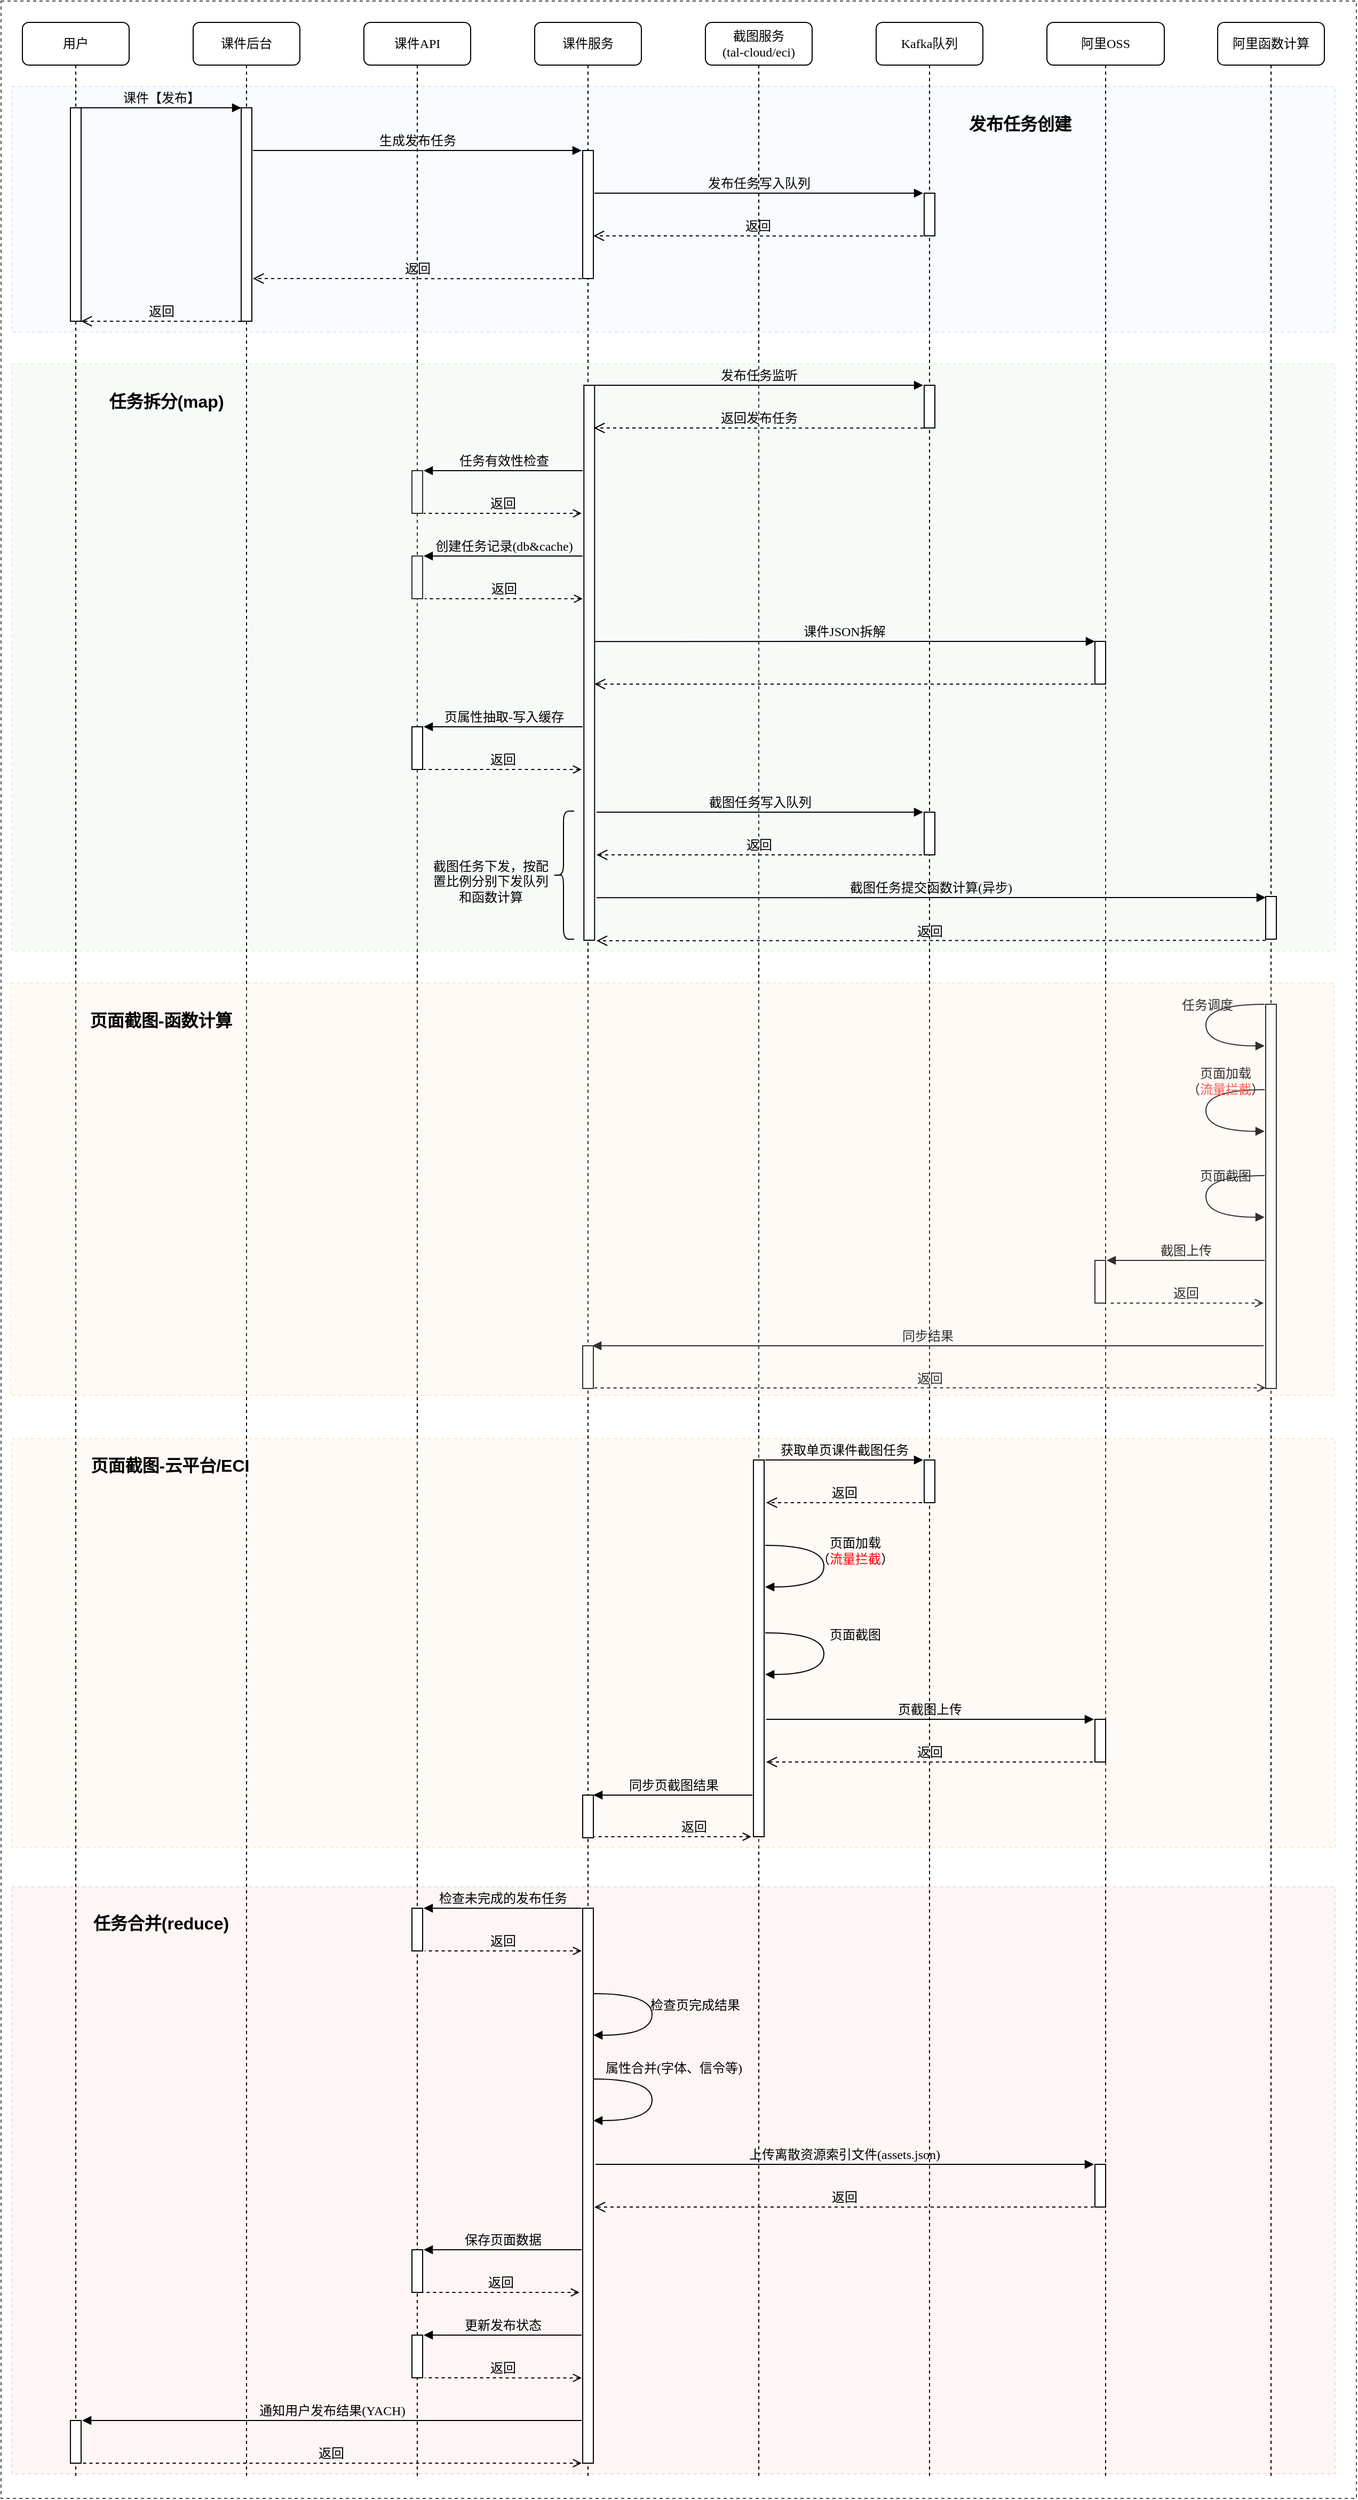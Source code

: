 <mxfile version="24.7.8">
  <diagram name="第 1 页" id="f09VkuWmtvok5BpJ4h2X">
    <mxGraphModel dx="2333" dy="1378" grid="1" gridSize="10" guides="1" tooltips="1" connect="1" arrows="1" fold="1" page="1" pageScale="1" pageWidth="827" pageHeight="1169" math="0" shadow="0">
      <root>
        <mxCell id="0" />
        <mxCell id="1" parent="0" />
        <mxCell id="bO9yQUU3Ifno4GD42RCJ-1" value="" style="rounded=0;whiteSpace=wrap;html=1;fillColor=none;strokeColor=#000000;dashed=1;opacity=70;" vertex="1" parent="1">
          <mxGeometry x="60" y="60" width="1270" height="2340" as="geometry" />
        </mxCell>
        <mxCell id="bO9yQUU3Ifno4GD42RCJ-2" value="" style="rounded=0;whiteSpace=wrap;html=1;fillColor=#f8cecc;strokeColor=#b85450;opacity=20;dashed=1;" vertex="1" parent="1">
          <mxGeometry x="70" y="1827" width="1240" height="550" as="geometry" />
        </mxCell>
        <mxCell id="bO9yQUU3Ifno4GD42RCJ-4" value="" style="rounded=0;whiteSpace=wrap;html=1;fillColor=#dae8fc;strokeColor=#6c8ebf;opacity=20;dashed=1;" vertex="1" parent="1">
          <mxGeometry x="70" y="140" width="1240" height="230" as="geometry" />
        </mxCell>
        <mxCell id="bO9yQUU3Ifno4GD42RCJ-5" value="截图服务&lt;div&gt;(tal-cloud/eci)&lt;/div&gt;" style="shape=umlLifeline;perimeter=lifelinePerimeter;whiteSpace=wrap;html=1;container=1;collapsible=0;recursiveResize=0;outlineConnect=0;rounded=1;shadow=0;comic=0;labelBackgroundColor=none;strokeWidth=1;fontFamily=Verdana;fontSize=12;align=center;" vertex="1" parent="1">
          <mxGeometry x="720" y="80" width="100" height="2300" as="geometry" />
        </mxCell>
        <mxCell id="bO9yQUU3Ifno4GD42RCJ-6" value="课件API" style="shape=umlLifeline;perimeter=lifelinePerimeter;whiteSpace=wrap;html=1;container=1;collapsible=0;recursiveResize=0;outlineConnect=0;rounded=1;shadow=0;comic=0;labelBackgroundColor=none;strokeWidth=1;fontFamily=Verdana;fontSize=12;align=center;" vertex="1" parent="1">
          <mxGeometry x="400" y="80" width="100" height="2300" as="geometry" />
        </mxCell>
        <mxCell id="bO9yQUU3Ifno4GD42RCJ-7" value="" style="html=1;points=[];perimeter=orthogonalPerimeter;rounded=0;shadow=0;comic=0;labelBackgroundColor=none;strokeWidth=1;fontFamily=Verdana;fontSize=12;align=center;" vertex="1" parent="bO9yQUU3Ifno4GD42RCJ-6">
          <mxGeometry x="45" y="420" width="10" height="40" as="geometry" />
        </mxCell>
        <mxCell id="bO9yQUU3Ifno4GD42RCJ-8" value="生成发布任务" style="html=1;verticalAlign=bottom;endArrow=block;labelBackgroundColor=none;fontFamily=Verdana;fontSize=12;edgeStyle=elbowEdgeStyle;elbow=vertical;" edge="1" parent="bO9yQUU3Ifno4GD42RCJ-6">
          <mxGeometry relative="1" as="geometry">
            <mxPoint x="-104" y="120" as="sourcePoint" />
            <mxPoint x="204" y="120" as="targetPoint" />
          </mxGeometry>
        </mxCell>
        <mxCell id="bO9yQUU3Ifno4GD42RCJ-9" value="" style="html=1;points=[];perimeter=orthogonalPerimeter;rounded=0;shadow=0;comic=0;labelBackgroundColor=none;strokeWidth=1;fontFamily=Verdana;fontSize=12;align=center;" vertex="1" parent="bO9yQUU3Ifno4GD42RCJ-6">
          <mxGeometry x="45" y="500" width="10" height="40" as="geometry" />
        </mxCell>
        <mxCell id="bO9yQUU3Ifno4GD42RCJ-10" value="" style="html=1;points=[];perimeter=orthogonalPerimeter;rounded=0;shadow=0;comic=0;labelBackgroundColor=none;strokeWidth=1;fontFamily=Verdana;fontSize=12;align=center;" vertex="1" parent="bO9yQUU3Ifno4GD42RCJ-6">
          <mxGeometry x="45" y="1767" width="10" height="40" as="geometry" />
        </mxCell>
        <mxCell id="bO9yQUU3Ifno4GD42RCJ-11" value="" style="html=1;points=[];perimeter=orthogonalPerimeter;rounded=0;shadow=0;comic=0;labelBackgroundColor=none;strokeWidth=1;fontFamily=Verdana;fontSize=12;align=center;" vertex="1" parent="bO9yQUU3Ifno4GD42RCJ-6">
          <mxGeometry x="45" y="2087" width="10" height="40" as="geometry" />
        </mxCell>
        <mxCell id="bO9yQUU3Ifno4GD42RCJ-12" value="" style="html=1;points=[];perimeter=orthogonalPerimeter;rounded=0;shadow=0;comic=0;labelBackgroundColor=none;strokeWidth=1;fontFamily=Verdana;fontSize=12;align=center;" vertex="1" parent="bO9yQUU3Ifno4GD42RCJ-6">
          <mxGeometry x="45" y="2167" width="10" height="40" as="geometry" />
        </mxCell>
        <mxCell id="bO9yQUU3Ifno4GD42RCJ-13" value="阿里OSS" style="shape=umlLifeline;perimeter=lifelinePerimeter;whiteSpace=wrap;html=1;container=1;collapsible=0;recursiveResize=0;outlineConnect=0;rounded=1;shadow=0;comic=0;labelBackgroundColor=none;strokeWidth=1;fontFamily=Verdana;fontSize=12;align=center;" vertex="1" parent="1">
          <mxGeometry x="1040" y="80" width="110" height="2300" as="geometry" />
        </mxCell>
        <mxCell id="bO9yQUU3Ifno4GD42RCJ-14" value="" style="rounded=0;whiteSpace=wrap;html=1;fillColor=#ffe6cc;strokeColor=#d79b00;opacity=20;dashed=1;" vertex="1" parent="bO9yQUU3Ifno4GD42RCJ-13">
          <mxGeometry x="-970" y="1327" width="1240" height="383" as="geometry" />
        </mxCell>
        <mxCell id="bO9yQUU3Ifno4GD42RCJ-15" value="" style="rounded=0;whiteSpace=wrap;html=1;fillColor=#d5e8d4;strokeColor=#82b366;opacity=20;dashed=1;" vertex="1" parent="bO9yQUU3Ifno4GD42RCJ-13">
          <mxGeometry x="-970" y="320" width="1240" height="550" as="geometry" />
        </mxCell>
        <mxCell id="bO9yQUU3Ifno4GD42RCJ-16" value="" style="html=1;points=[];perimeter=orthogonalPerimeter;rounded=0;shadow=0;comic=0;labelBackgroundColor=none;strokeWidth=1;fontFamily=Verdana;fontSize=12;align=center;" vertex="1" parent="bO9yQUU3Ifno4GD42RCJ-13">
          <mxGeometry x="45" y="2007" width="10" height="40" as="geometry" />
        </mxCell>
        <mxCell id="bO9yQUU3Ifno4GD42RCJ-107" value="页面截图" style="html=1;verticalAlign=bottom;endArrow=block;labelBackgroundColor=none;fontFamily=Verdana;fontSize=12;elbow=vertical;edgeStyle=orthogonalEdgeStyle;curved=1;exitX=1.038;exitY=0.345;exitPerimeter=0;entryX=1.027;entryY=0.831;entryDx=0;entryDy=0;entryPerimeter=0;" edge="1" parent="bO9yQUU3Ifno4GD42RCJ-13">
          <mxGeometry x="-0.115" y="29" relative="1" as="geometry">
            <mxPoint x="-264" y="1509" as="sourcePoint" />
            <mxPoint x="-264" y="1548" as="targetPoint" />
            <Array as="points">
              <mxPoint x="-209" y="1509" />
              <mxPoint x="-209" y="1548" />
            </Array>
            <mxPoint as="offset" />
          </mxGeometry>
        </mxCell>
        <mxCell id="bO9yQUU3Ifno4GD42RCJ-42" value="同步页截图结果" style="html=1;verticalAlign=bottom;endArrow=none;labelBackgroundColor=none;fontFamily=Verdana;fontSize=12;edgeStyle=elbowEdgeStyle;elbow=vertical;entryX=-0.209;entryY=0;entryDx=0;entryDy=0;entryPerimeter=0;startArrow=block;startFill=1;endFill=0;" edge="1" parent="bO9yQUU3Ifno4GD42RCJ-13">
          <mxGeometry x="-0.002" relative="1" as="geometry">
            <mxPoint x="-425" y="1661" as="sourcePoint" />
            <Array as="points">
              <mxPoint x="-373.5" y="1661" />
              <mxPoint x="-363.5" y="1721" />
              <mxPoint x="-323.5" y="1731" />
              <mxPoint x="-343.5" y="1691" />
              <mxPoint x="-423.5" y="1581" />
            </Array>
            <mxPoint x="-276" y="1661" as="targetPoint" />
            <mxPoint as="offset" />
          </mxGeometry>
        </mxCell>
        <mxCell id="bO9yQUU3Ifno4GD42RCJ-108" value="" style="shape=curlyBracket;whiteSpace=wrap;html=1;rounded=1;labelPosition=left;verticalLabelPosition=middle;align=right;verticalAlign=middle;" vertex="1" parent="bO9yQUU3Ifno4GD42RCJ-13">
          <mxGeometry x="-463" y="739" width="20" height="120" as="geometry" />
        </mxCell>
        <mxCell id="bO9yQUU3Ifno4GD42RCJ-109" value="截图任务下发，按配置比例分别下发队列和函数计算" style="text;html=1;align=center;verticalAlign=middle;whiteSpace=wrap;rounded=0;" vertex="1" parent="bO9yQUU3Ifno4GD42RCJ-13">
          <mxGeometry x="-576" y="750" width="110" height="110" as="geometry" />
        </mxCell>
        <mxCell id="bO9yQUU3Ifno4GD42RCJ-17" value="Kafka队列" style="shape=umlLifeline;perimeter=lifelinePerimeter;whiteSpace=wrap;html=1;container=1;collapsible=0;recursiveResize=0;outlineConnect=0;rounded=1;shadow=0;comic=0;labelBackgroundColor=none;strokeWidth=1;fontFamily=Verdana;fontSize=12;align=center;" vertex="1" parent="1">
          <mxGeometry x="880" y="80" width="100" height="2300" as="geometry" />
        </mxCell>
        <mxCell id="bO9yQUU3Ifno4GD42RCJ-18" value="" style="html=1;points=[];perimeter=orthogonalPerimeter;rounded=0;shadow=0;comic=0;labelBackgroundColor=none;strokeWidth=1;fontFamily=Verdana;fontSize=12;align=center;" vertex="1" parent="bO9yQUU3Ifno4GD42RCJ-17">
          <mxGeometry x="45" y="160" width="10" height="40" as="geometry" />
        </mxCell>
        <mxCell id="bO9yQUU3Ifno4GD42RCJ-19" value="返回" style="html=1;verticalAlign=bottom;endArrow=open;dashed=1;endSize=8;labelBackgroundColor=none;fontFamily=Verdana;fontSize=12;edgeStyle=elbowEdgeStyle;elbow=vertical;" edge="1" parent="bO9yQUU3Ifno4GD42RCJ-17">
          <mxGeometry x="0.003" relative="1" as="geometry">
            <mxPoint x="-265" y="200" as="targetPoint" />
            <Array as="points" />
            <mxPoint x="44" y="200.13" as="sourcePoint" />
            <mxPoint as="offset" />
          </mxGeometry>
        </mxCell>
        <mxCell id="bO9yQUU3Ifno4GD42RCJ-20" value="" style="html=1;points=[];perimeter=orthogonalPerimeter;rounded=0;shadow=0;comic=0;labelBackgroundColor=none;strokeWidth=1;fontFamily=Verdana;fontSize=12;align=center;" vertex="1" parent="bO9yQUU3Ifno4GD42RCJ-17">
          <mxGeometry x="45" y="340" width="10" height="40" as="geometry" />
        </mxCell>
        <mxCell id="bO9yQUU3Ifno4GD42RCJ-21" value="" style="html=1;points=[];perimeter=orthogonalPerimeter;rounded=0;shadow=0;comic=0;labelBackgroundColor=none;strokeWidth=1;fontFamily=Verdana;fontSize=12;align=center;" vertex="1" parent="bO9yQUU3Ifno4GD42RCJ-17">
          <mxGeometry x="205" y="580" width="10" height="40" as="geometry" />
        </mxCell>
        <mxCell id="bO9yQUU3Ifno4GD42RCJ-22" value="" style="html=1;points=[];perimeter=orthogonalPerimeter;rounded=0;shadow=0;comic=0;labelBackgroundColor=none;strokeWidth=1;fontFamily=Verdana;fontSize=12;align=center;" vertex="1" parent="bO9yQUU3Ifno4GD42RCJ-17">
          <mxGeometry x="45" y="740" width="10" height="40" as="geometry" />
        </mxCell>
        <mxCell id="bO9yQUU3Ifno4GD42RCJ-24" value="" style="html=1;points=[];perimeter=orthogonalPerimeter;rounded=0;shadow=0;comic=0;labelBackgroundColor=none;strokeWidth=1;fontFamily=Verdana;fontSize=12;align=center;" vertex="1" parent="bO9yQUU3Ifno4GD42RCJ-17">
          <mxGeometry x="-435" y="660" width="10" height="40" as="geometry" />
        </mxCell>
        <mxCell id="bO9yQUU3Ifno4GD42RCJ-25" value="截图任务写入队列" style="html=1;verticalAlign=bottom;endArrow=block;labelBackgroundColor=none;fontFamily=Verdana;fontSize=12;edgeStyle=elbowEdgeStyle;elbow=vertical;" edge="1" parent="bO9yQUU3Ifno4GD42RCJ-17">
          <mxGeometry relative="1" as="geometry">
            <mxPoint x="-262" y="740" as="sourcePoint" />
            <mxPoint x="44" y="740" as="targetPoint" />
          </mxGeometry>
        </mxCell>
        <mxCell id="bO9yQUU3Ifno4GD42RCJ-26" value="返回" style="html=1;verticalAlign=bottom;endArrow=open;dashed=1;endSize=8;labelBackgroundColor=none;fontFamily=Verdana;fontSize=12;edgeStyle=elbowEdgeStyle;elbow=vertical;" edge="1" parent="bO9yQUU3Ifno4GD42RCJ-17">
          <mxGeometry x="0.003" relative="1" as="geometry">
            <mxPoint x="-262" y="780" as="targetPoint" />
            <Array as="points" />
            <mxPoint x="43" y="780" as="sourcePoint" />
            <mxPoint as="offset" />
          </mxGeometry>
        </mxCell>
        <mxCell id="bO9yQUU3Ifno4GD42RCJ-27" value="课件JSON拆解" style="html=1;verticalAlign=bottom;endArrow=block;labelBackgroundColor=none;fontFamily=Verdana;fontSize=12;edgeStyle=elbowEdgeStyle;elbow=vertical;" edge="1" parent="bO9yQUU3Ifno4GD42RCJ-17">
          <mxGeometry relative="1" as="geometry">
            <mxPoint x="-264" y="580.11" as="sourcePoint" />
            <mxPoint x="205" y="580" as="targetPoint" />
          </mxGeometry>
        </mxCell>
        <mxCell id="bO9yQUU3Ifno4GD42RCJ-28" value="" style="html=1;verticalAlign=bottom;endArrow=open;dashed=1;endSize=8;labelBackgroundColor=none;fontFamily=Verdana;fontSize=12;edgeStyle=elbowEdgeStyle;elbow=vertical;" edge="1" parent="bO9yQUU3Ifno4GD42RCJ-17">
          <mxGeometry x="0.003" relative="1" as="geometry">
            <mxPoint x="-264" y="620" as="targetPoint" />
            <Array as="points" />
            <mxPoint x="204" y="620" as="sourcePoint" />
            <mxPoint as="offset" />
          </mxGeometry>
        </mxCell>
        <mxCell id="bO9yQUU3Ifno4GD42RCJ-29" value="页属性抽取-写入缓存" style="html=1;verticalAlign=bottom;endArrow=none;labelBackgroundColor=none;fontFamily=Verdana;fontSize=12;edgeStyle=elbowEdgeStyle;elbow=vertical;entryX=-0.209;entryY=0;entryDx=0;entryDy=0;entryPerimeter=0;startArrow=block;startFill=1;endFill=0;" edge="1" parent="bO9yQUU3Ifno4GD42RCJ-17">
          <mxGeometry x="-0.002" relative="1" as="geometry">
            <mxPoint x="-424" y="660" as="sourcePoint" />
            <Array as="points">
              <mxPoint x="-367.5" y="660" />
              <mxPoint x="-357.5" y="720" />
              <mxPoint x="-317.5" y="730" />
              <mxPoint x="-337.5" y="690" />
              <mxPoint x="-417.5" y="580" />
            </Array>
            <mxPoint x="-275" y="660" as="targetPoint" />
            <mxPoint as="offset" />
          </mxGeometry>
        </mxCell>
        <mxCell id="bO9yQUU3Ifno4GD42RCJ-30" value="返回" style="html=1;verticalAlign=bottom;endArrow=none;dashed=1;endSize=8;labelBackgroundColor=none;fontFamily=Verdana;fontSize=12;edgeStyle=elbowEdgeStyle;elbow=vertical;startArrow=open;startFill=0;endFill=0;" edge="1" parent="bO9yQUU3Ifno4GD42RCJ-17">
          <mxGeometry x="0.003" relative="1" as="geometry">
            <mxPoint x="-424" y="700" as="targetPoint" />
            <Array as="points" />
            <mxPoint x="-276" y="700" as="sourcePoint" />
            <mxPoint as="offset" />
          </mxGeometry>
        </mxCell>
        <mxCell id="bO9yQUU3Ifno4GD42RCJ-31" value="截图任务提交函数计算(异步)" style="html=1;verticalAlign=bottom;endArrow=block;labelBackgroundColor=none;fontFamily=Verdana;fontSize=12;edgeStyle=elbowEdgeStyle;elbow=vertical;" edge="1" parent="bO9yQUU3Ifno4GD42RCJ-17">
          <mxGeometry relative="1" as="geometry">
            <mxPoint x="-262" y="820.11" as="sourcePoint" />
            <mxPoint x="365" y="820" as="targetPoint" />
          </mxGeometry>
        </mxCell>
        <mxCell id="bO9yQUU3Ifno4GD42RCJ-32" value="返回" style="html=1;verticalAlign=bottom;endArrow=open;dashed=1;endSize=8;labelBackgroundColor=none;fontFamily=Verdana;fontSize=12;edgeStyle=elbowEdgeStyle;elbow=vertical;" edge="1" parent="bO9yQUU3Ifno4GD42RCJ-17">
          <mxGeometry x="0.003" relative="1" as="geometry">
            <mxPoint x="-262" y="861" as="targetPoint" />
            <Array as="points" />
            <mxPoint x="365" y="860.11" as="sourcePoint" />
            <mxPoint as="offset" />
          </mxGeometry>
        </mxCell>
        <mxCell id="bO9yQUU3Ifno4GD42RCJ-33" value="" style="html=1;points=[];perimeter=orthogonalPerimeter;rounded=0;shadow=0;comic=0;labelBackgroundColor=none;strokeWidth=1;fontFamily=Verdana;fontSize=12;align=center;" vertex="1" parent="bO9yQUU3Ifno4GD42RCJ-17">
          <mxGeometry x="45" y="1347" width="10" height="40" as="geometry" />
        </mxCell>
        <mxCell id="bO9yQUU3Ifno4GD42RCJ-34" value="" style="html=1;points=[];perimeter=orthogonalPerimeter;rounded=0;shadow=0;comic=0;labelBackgroundColor=none;strokeWidth=1;fontFamily=Verdana;fontSize=12;align=center;" vertex="1" parent="bO9yQUU3Ifno4GD42RCJ-17">
          <mxGeometry x="205" y="1590" width="10" height="40" as="geometry" />
        </mxCell>
        <mxCell id="bO9yQUU3Ifno4GD42RCJ-36" value="" style="html=1;points=[];perimeter=orthogonalPerimeter;rounded=0;shadow=0;comic=0;labelBackgroundColor=none;strokeWidth=1;fontFamily=Verdana;fontSize=12;align=center;" vertex="1" parent="bO9yQUU3Ifno4GD42RCJ-17">
          <mxGeometry x="-115" y="1347" width="10" height="353" as="geometry" />
        </mxCell>
        <mxCell id="bO9yQUU3Ifno4GD42RCJ-37" value="获取单页课件截图任务" style="html=1;verticalAlign=bottom;endArrow=block;labelBackgroundColor=none;fontFamily=Verdana;fontSize=12;edgeStyle=elbowEdgeStyle;elbow=vertical;" edge="1" parent="bO9yQUU3Ifno4GD42RCJ-17">
          <mxGeometry x="-0.002" relative="1" as="geometry">
            <mxPoint x="-104" y="1347" as="sourcePoint" />
            <Array as="points">
              <mxPoint x="-49" y="1347" />
              <mxPoint x="-39" y="1407" />
              <mxPoint x="1" y="1417" />
              <mxPoint x="-19" y="1377" />
              <mxPoint x="-99" y="1267" />
            </Array>
            <mxPoint x="44" y="1347" as="targetPoint" />
            <mxPoint as="offset" />
          </mxGeometry>
        </mxCell>
        <mxCell id="bO9yQUU3Ifno4GD42RCJ-38" value="返回" style="html=1;verticalAlign=bottom;endArrow=open;dashed=1;endSize=8;labelBackgroundColor=none;fontFamily=Verdana;fontSize=12;edgeStyle=elbowEdgeStyle;elbow=vertical;" edge="1" parent="bO9yQUU3Ifno4GD42RCJ-17">
          <mxGeometry x="0.003" relative="1" as="geometry">
            <mxPoint x="-103" y="1387" as="targetPoint" />
            <Array as="points" />
            <mxPoint x="43" y="1387" as="sourcePoint" />
            <mxPoint as="offset" />
          </mxGeometry>
        </mxCell>
        <mxCell id="bO9yQUU3Ifno4GD42RCJ-39" value="页面加载&lt;div&gt;（&lt;font color=&quot;#ff0000&quot;&gt;流量拦截&lt;/font&gt;）&lt;/div&gt;" style="html=1;verticalAlign=bottom;endArrow=block;labelBackgroundColor=none;fontFamily=Verdana;fontSize=12;elbow=vertical;edgeStyle=orthogonalEdgeStyle;curved=1;exitX=1.038;exitY=0.345;exitPerimeter=0;entryX=1.027;entryY=0.831;entryDx=0;entryDy=0;entryPerimeter=0;" edge="1" parent="bO9yQUU3Ifno4GD42RCJ-17">
          <mxGeometry x="0.046" y="29" relative="1" as="geometry">
            <mxPoint x="-104" y="1427" as="sourcePoint" />
            <mxPoint x="-104" y="1466" as="targetPoint" />
            <Array as="points">
              <mxPoint x="-49" y="1427" />
              <mxPoint x="-49" y="1466" />
            </Array>
            <mxPoint y="-1" as="offset" />
          </mxGeometry>
        </mxCell>
        <mxCell id="bO9yQUU3Ifno4GD42RCJ-40" value="页截图上传" style="html=1;verticalAlign=bottom;endArrow=block;labelBackgroundColor=none;fontFamily=Verdana;fontSize=12;edgeStyle=elbowEdgeStyle;elbow=vertical;" edge="1" parent="bO9yQUU3Ifno4GD42RCJ-17">
          <mxGeometry x="-0.002" relative="1" as="geometry">
            <mxPoint x="-103" y="1590" as="sourcePoint" />
            <Array as="points">
              <mxPoint x="-49.5" y="1590" />
              <mxPoint x="-39.5" y="1650" />
              <mxPoint x="0.5" y="1660" />
              <mxPoint x="-19.5" y="1620" />
              <mxPoint x="-99.5" y="1510" />
            </Array>
            <mxPoint x="204" y="1590" as="targetPoint" />
            <mxPoint as="offset" />
          </mxGeometry>
        </mxCell>
        <mxCell id="bO9yQUU3Ifno4GD42RCJ-41" value="返回" style="html=1;verticalAlign=bottom;endArrow=open;dashed=1;endSize=8;labelBackgroundColor=none;fontFamily=Verdana;fontSize=12;edgeStyle=elbowEdgeStyle;elbow=vertical;" edge="1" parent="bO9yQUU3Ifno4GD42RCJ-17">
          <mxGeometry x="0.003" relative="1" as="geometry">
            <mxPoint x="-103" y="1630" as="targetPoint" />
            <Array as="points" />
            <mxPoint x="203" y="1630" as="sourcePoint" />
            <mxPoint as="offset" />
          </mxGeometry>
        </mxCell>
        <mxCell id="bO9yQUU3Ifno4GD42RCJ-43" value="返回" style="html=1;verticalAlign=bottom;endArrow=none;dashed=1;endSize=8;labelBackgroundColor=none;fontFamily=Verdana;fontSize=12;edgeStyle=elbowEdgeStyle;elbow=vertical;startArrow=open;startFill=0;endFill=0;" edge="1" parent="bO9yQUU3Ifno4GD42RCJ-17">
          <mxGeometry x="-0.261" relative="1" as="geometry">
            <mxPoint x="-264" y="1700" as="targetPoint" />
            <Array as="points" />
            <mxPoint x="-117" y="1700" as="sourcePoint" />
            <mxPoint as="offset" />
          </mxGeometry>
        </mxCell>
        <mxCell id="bO9yQUU3Ifno4GD42RCJ-55" value="课件后台" style="shape=umlLifeline;perimeter=lifelinePerimeter;whiteSpace=wrap;html=1;container=1;collapsible=0;recursiveResize=0;outlineConnect=0;rounded=1;shadow=0;comic=0;labelBackgroundColor=none;strokeWidth=1;fontFamily=Verdana;fontSize=12;align=center;" vertex="1" parent="1">
          <mxGeometry x="240" y="80" width="100" height="2300" as="geometry" />
        </mxCell>
        <mxCell id="bO9yQUU3Ifno4GD42RCJ-56" value="" style="html=1;points=[];perimeter=orthogonalPerimeter;rounded=0;shadow=0;comic=0;labelBackgroundColor=none;strokeWidth=1;fontFamily=Verdana;fontSize=12;align=center;" vertex="1" parent="bO9yQUU3Ifno4GD42RCJ-55">
          <mxGeometry x="45" y="80" width="10" height="200" as="geometry" />
        </mxCell>
        <mxCell id="bO9yQUU3Ifno4GD42RCJ-57" value="返回" style="html=1;verticalAlign=bottom;endArrow=open;dashed=1;endSize=8;labelBackgroundColor=none;fontFamily=Verdana;fontSize=12;edgeStyle=elbowEdgeStyle;elbow=vertical;" edge="1" parent="bO9yQUU3Ifno4GD42RCJ-55">
          <mxGeometry relative="1" as="geometry">
            <mxPoint x="-105" y="280.09" as="targetPoint" />
            <Array as="points" />
            <mxPoint x="45" y="280.09" as="sourcePoint" />
            <mxPoint as="offset" />
          </mxGeometry>
        </mxCell>
        <mxCell id="bO9yQUU3Ifno4GD42RCJ-58" value="通知用户发布结果(YACH)" style="html=1;verticalAlign=bottom;endArrow=none;labelBackgroundColor=none;fontFamily=Verdana;fontSize=12;edgeStyle=elbowEdgeStyle;elbow=vertical;startArrow=block;startFill=1;endFill=0;" edge="1" parent="bO9yQUU3Ifno4GD42RCJ-55">
          <mxGeometry x="-0.001" relative="1" as="geometry">
            <mxPoint x="-104" y="2247" as="sourcePoint" />
            <Array as="points">
              <mxPoint x="10" y="2247" />
              <mxPoint x="156.5" y="2317" />
              <mxPoint x="136.5" y="2277" />
              <mxPoint x="56.5" y="2167" />
            </Array>
            <mxPoint x="364" y="2247" as="targetPoint" />
            <mxPoint as="offset" />
          </mxGeometry>
        </mxCell>
        <mxCell id="bO9yQUU3Ifno4GD42RCJ-59" value="页面截图-云平台/ECI" style="text;html=1;strokeColor=none;fillColor=none;align=center;verticalAlign=middle;whiteSpace=wrap;rounded=0;fontSize=16;fontStyle=1" vertex="1" parent="bO9yQUU3Ifno4GD42RCJ-55">
          <mxGeometry x="-109" y="1337" width="175" height="30" as="geometry" />
        </mxCell>
        <mxCell id="bO9yQUU3Ifno4GD42RCJ-60" value="任务合并(reduce)" style="text;html=1;strokeColor=none;fillColor=none;align=center;verticalAlign=middle;whiteSpace=wrap;rounded=0;fontSize=16;fontStyle=1" vertex="1" parent="bO9yQUU3Ifno4GD42RCJ-55">
          <mxGeometry x="-105" y="1766" width="150" height="30" as="geometry" />
        </mxCell>
        <mxCell id="bO9yQUU3Ifno4GD42RCJ-61" value="课件服务" style="shape=umlLifeline;perimeter=lifelinePerimeter;whiteSpace=wrap;html=1;container=1;collapsible=0;recursiveResize=0;outlineConnect=0;rounded=1;shadow=0;comic=0;labelBackgroundColor=none;strokeWidth=1;fontFamily=Verdana;fontSize=12;align=center;" vertex="1" parent="1">
          <mxGeometry x="560" y="80" width="100" height="2300" as="geometry" />
        </mxCell>
        <mxCell id="bO9yQUU3Ifno4GD42RCJ-62" value="" style="html=1;points=[];perimeter=orthogonalPerimeter;rounded=0;shadow=0;comic=0;labelBackgroundColor=none;strokeWidth=1;fontFamily=Verdana;fontSize=12;align=center;" vertex="1" parent="bO9yQUU3Ifno4GD42RCJ-61">
          <mxGeometry x="46.15" y="340" width="10" height="520" as="geometry" />
        </mxCell>
        <mxCell id="bO9yQUU3Ifno4GD42RCJ-63" value="" style="html=1;points=[];perimeter=orthogonalPerimeter;rounded=0;shadow=0;comic=0;labelBackgroundColor=none;strokeWidth=1;fontFamily=Verdana;fontSize=12;align=center;" vertex="1" parent="bO9yQUU3Ifno4GD42RCJ-61">
          <mxGeometry x="45" y="120" width="10" height="120" as="geometry" />
        </mxCell>
        <mxCell id="bO9yQUU3Ifno4GD42RCJ-64" value="返回" style="html=1;verticalAlign=bottom;endArrow=open;dashed=1;endSize=8;labelBackgroundColor=none;fontFamily=Verdana;fontSize=12;edgeStyle=elbowEdgeStyle;elbow=vertical;" edge="1" parent="bO9yQUU3Ifno4GD42RCJ-61">
          <mxGeometry x="0.003" relative="1" as="geometry">
            <mxPoint x="-264" y="240" as="targetPoint" />
            <Array as="points" />
            <mxPoint x="44" y="240.13" as="sourcePoint" />
            <mxPoint as="offset" />
          </mxGeometry>
        </mxCell>
        <mxCell id="bO9yQUU3Ifno4GD42RCJ-65" value="任务有效性检查" style="html=1;verticalAlign=bottom;endArrow=none;labelBackgroundColor=none;fontFamily=Verdana;fontSize=12;edgeStyle=elbowEdgeStyle;elbow=vertical;entryX=-0.209;entryY=0;entryDx=0;entryDy=0;entryPerimeter=0;startArrow=block;startFill=1;endFill=0;" edge="1" parent="bO9yQUU3Ifno4GD42RCJ-61">
          <mxGeometry x="-0.002" relative="1" as="geometry">
            <mxPoint x="-104" y="420" as="sourcePoint" />
            <Array as="points">
              <mxPoint x="-47.5" y="420" />
              <mxPoint x="-37.5" y="480" />
              <mxPoint x="2.5" y="490" />
              <mxPoint x="-17.5" y="450" />
              <mxPoint x="-97.5" y="340" />
            </Array>
            <mxPoint x="45" y="420" as="targetPoint" />
            <mxPoint as="offset" />
          </mxGeometry>
        </mxCell>
        <mxCell id="bO9yQUU3Ifno4GD42RCJ-66" value="返回" style="html=1;verticalAlign=bottom;endArrow=none;dashed=1;endSize=8;labelBackgroundColor=none;fontFamily=Verdana;fontSize=12;edgeStyle=elbowEdgeStyle;elbow=vertical;startArrow=open;startFill=0;endFill=0;" edge="1" parent="bO9yQUU3Ifno4GD42RCJ-61">
          <mxGeometry x="0.003" relative="1" as="geometry">
            <mxPoint x="-104" y="460" as="targetPoint" />
            <Array as="points" />
            <mxPoint x="44" y="460" as="sourcePoint" />
            <mxPoint as="offset" />
          </mxGeometry>
        </mxCell>
        <mxCell id="bO9yQUU3Ifno4GD42RCJ-67" value="创建任务记录(db&amp;amp;cache)" style="html=1;verticalAlign=bottom;endArrow=none;labelBackgroundColor=none;fontFamily=Verdana;fontSize=12;edgeStyle=elbowEdgeStyle;elbow=vertical;entryX=-0.209;entryY=0;entryDx=0;entryDy=0;entryPerimeter=0;startArrow=block;startFill=1;endFill=0;" edge="1" parent="bO9yQUU3Ifno4GD42RCJ-61">
          <mxGeometry x="-0.002" relative="1" as="geometry">
            <mxPoint x="-104" y="500" as="sourcePoint" />
            <Array as="points">
              <mxPoint x="-47.5" y="500" />
              <mxPoint x="-37.5" y="560" />
              <mxPoint x="2.5" y="570" />
              <mxPoint x="-17.5" y="530" />
              <mxPoint x="-97.5" y="420" />
            </Array>
            <mxPoint x="45" y="500" as="targetPoint" />
            <mxPoint as="offset" />
          </mxGeometry>
        </mxCell>
        <mxCell id="bO9yQUU3Ifno4GD42RCJ-68" value="返回" style="html=1;verticalAlign=bottom;endArrow=none;dashed=1;endSize=8;labelBackgroundColor=none;fontFamily=Verdana;fontSize=12;edgeStyle=elbowEdgeStyle;elbow=vertical;startArrow=open;startFill=0;endFill=0;" edge="1" parent="bO9yQUU3Ifno4GD42RCJ-61">
          <mxGeometry x="0.003" relative="1" as="geometry">
            <mxPoint x="-103" y="540" as="targetPoint" />
            <Array as="points" />
            <mxPoint x="45" y="540" as="sourcePoint" />
            <mxPoint as="offset" />
          </mxGeometry>
        </mxCell>
        <mxCell id="bO9yQUU3Ifno4GD42RCJ-69" value="" style="html=1;points=[];perimeter=orthogonalPerimeter;rounded=0;shadow=0;comic=0;labelBackgroundColor=none;strokeWidth=1;fontFamily=Verdana;fontSize=12;align=center;" vertex="1" parent="bO9yQUU3Ifno4GD42RCJ-61">
          <mxGeometry x="45" y="1767" width="10" height="520" as="geometry" />
        </mxCell>
        <mxCell id="bO9yQUU3Ifno4GD42RCJ-70" value="返回" style="html=1;verticalAlign=bottom;endArrow=none;dashed=1;endSize=8;labelBackgroundColor=none;fontFamily=Verdana;fontSize=12;edgeStyle=elbowEdgeStyle;elbow=vertical;startArrow=open;startFill=0;endFill=0;" edge="1" parent="bO9yQUU3Ifno4GD42RCJ-61">
          <mxGeometry x="0.003" relative="1" as="geometry">
            <mxPoint x="-103" y="1807.12" as="targetPoint" />
            <Array as="points" />
            <mxPoint x="44" y="1807" as="sourcePoint" />
            <mxPoint as="offset" />
          </mxGeometry>
        </mxCell>
        <mxCell id="bO9yQUU3Ifno4GD42RCJ-71" value="属性合并(字体、信令等)" style="html=1;verticalAlign=bottom;endArrow=block;labelBackgroundColor=none;fontFamily=Verdana;fontSize=12;elbow=vertical;edgeStyle=orthogonalEdgeStyle;curved=1;exitX=1.038;exitY=0.345;exitPerimeter=0;entryX=1.027;entryY=0.831;entryDx=0;entryDy=0;entryPerimeter=0;" edge="1" parent="bO9yQUU3Ifno4GD42RCJ-61">
          <mxGeometry x="-0.262" y="20" relative="1" as="geometry">
            <mxPoint x="55" y="1927" as="sourcePoint" />
            <mxPoint x="55" y="1966" as="targetPoint" />
            <Array as="points">
              <mxPoint x="110" y="1927" />
              <mxPoint x="110" y="1966" />
            </Array>
            <mxPoint y="-1" as="offset" />
          </mxGeometry>
        </mxCell>
        <mxCell id="bO9yQUU3Ifno4GD42RCJ-102" value="" style="html=1;points=[];perimeter=orthogonalPerimeter;rounded=0;shadow=0;comic=0;labelBackgroundColor=none;strokeWidth=1;fontFamily=Verdana;fontSize=12;align=center;" vertex="1" parent="bO9yQUU3Ifno4GD42RCJ-61">
          <mxGeometry x="45" y="1240" width="10" height="40" as="geometry" />
        </mxCell>
        <mxCell id="bO9yQUU3Ifno4GD42RCJ-35" value="" style="html=1;points=[];perimeter=orthogonalPerimeter;rounded=0;shadow=0;comic=0;labelBackgroundColor=none;strokeWidth=1;fontFamily=Verdana;fontSize=12;align=center;" vertex="1" parent="bO9yQUU3Ifno4GD42RCJ-61">
          <mxGeometry x="45" y="1661" width="10" height="40" as="geometry" />
        </mxCell>
        <mxCell id="bO9yQUU3Ifno4GD42RCJ-72" value="用户" style="shape=umlLifeline;perimeter=lifelinePerimeter;whiteSpace=wrap;html=1;container=1;collapsible=0;recursiveResize=0;outlineConnect=0;rounded=1;shadow=0;comic=0;labelBackgroundColor=none;strokeWidth=1;fontFamily=Verdana;fontSize=12;align=center;" vertex="1" parent="1">
          <mxGeometry x="80" y="80" width="100" height="2300" as="geometry" />
        </mxCell>
        <mxCell id="bO9yQUU3Ifno4GD42RCJ-73" value="" style="html=1;points=[];perimeter=orthogonalPerimeter;rounded=0;shadow=0;comic=0;labelBackgroundColor=none;strokeWidth=1;fontFamily=Verdana;fontSize=12;align=center;" vertex="1" parent="bO9yQUU3Ifno4GD42RCJ-72">
          <mxGeometry x="45" y="80" width="10" height="200" as="geometry" />
        </mxCell>
        <mxCell id="bO9yQUU3Ifno4GD42RCJ-74" value="" style="html=1;points=[];perimeter=orthogonalPerimeter;rounded=0;shadow=0;comic=0;labelBackgroundColor=none;strokeWidth=1;fontFamily=Verdana;fontSize=12;align=center;" vertex="1" parent="bO9yQUU3Ifno4GD42RCJ-72">
          <mxGeometry x="45" y="2247" width="10" height="40" as="geometry" />
        </mxCell>
        <mxCell id="bO9yQUU3Ifno4GD42RCJ-75" value="课件【发布】" style="html=1;verticalAlign=bottom;endArrow=block;entryX=0;entryY=0;labelBackgroundColor=none;fontFamily=Verdana;fontSize=12;edgeStyle=elbowEdgeStyle;elbow=vertical;" edge="1" parent="1" source="bO9yQUU3Ifno4GD42RCJ-73" target="bO9yQUU3Ifno4GD42RCJ-56">
          <mxGeometry relative="1" as="geometry">
            <mxPoint x="220" y="170" as="sourcePoint" />
          </mxGeometry>
        </mxCell>
        <mxCell id="bO9yQUU3Ifno4GD42RCJ-76" value="发布任务写入队列" style="html=1;verticalAlign=bottom;endArrow=block;labelBackgroundColor=none;fontFamily=Verdana;fontSize=12;edgeStyle=elbowEdgeStyle;elbow=vertical;" edge="1" parent="1">
          <mxGeometry relative="1" as="geometry">
            <mxPoint x="616" y="240" as="sourcePoint" />
            <mxPoint x="924" y="240" as="targetPoint" />
          </mxGeometry>
        </mxCell>
        <mxCell id="bO9yQUU3Ifno4GD42RCJ-77" value="发布任务监听" style="html=1;verticalAlign=bottom;endArrow=block;labelBackgroundColor=none;fontFamily=Verdana;fontSize=12;edgeStyle=elbowEdgeStyle;elbow=vertical;" edge="1" parent="1">
          <mxGeometry relative="1" as="geometry">
            <mxPoint x="616" y="420" as="sourcePoint" />
            <mxPoint x="924" y="420" as="targetPoint" />
          </mxGeometry>
        </mxCell>
        <mxCell id="bO9yQUU3Ifno4GD42RCJ-78" value="返回发布任务" style="html=1;verticalAlign=bottom;endArrow=open;dashed=1;endSize=8;labelBackgroundColor=none;fontFamily=Verdana;fontSize=12;edgeStyle=elbowEdgeStyle;elbow=vertical;" edge="1" parent="1">
          <mxGeometry x="0.003" relative="1" as="geometry">
            <mxPoint x="615.5" y="460" as="targetPoint" />
            <Array as="points" />
            <mxPoint x="924.5" y="460.13" as="sourcePoint" />
            <mxPoint as="offset" />
          </mxGeometry>
        </mxCell>
        <mxCell id="bO9yQUU3Ifno4GD42RCJ-79" value="检查未完成的发布任务" style="html=1;verticalAlign=bottom;endArrow=none;labelBackgroundColor=none;fontFamily=Verdana;fontSize=12;edgeStyle=elbowEdgeStyle;elbow=vertical;startArrow=block;startFill=1;endFill=0;" edge="1" parent="1">
          <mxGeometry x="-0.001" relative="1" as="geometry">
            <mxPoint x="456" y="1847" as="sourcePoint" />
            <Array as="points">
              <mxPoint x="570" y="1847" />
              <mxPoint x="716.5" y="1917" />
              <mxPoint x="696.5" y="1877" />
              <mxPoint x="616.5" y="1767" />
            </Array>
            <mxPoint x="604" y="1847" as="targetPoint" />
            <mxPoint as="offset" />
          </mxGeometry>
        </mxCell>
        <mxCell id="bO9yQUU3Ifno4GD42RCJ-80" value="检查页完成结果" style="html=1;verticalAlign=bottom;endArrow=block;labelBackgroundColor=none;fontFamily=Verdana;fontSize=12;elbow=vertical;edgeStyle=orthogonalEdgeStyle;curved=1;exitX=1.038;exitY=0.345;exitPerimeter=0;entryX=1.027;entryY=0.831;entryDx=0;entryDy=0;entryPerimeter=0;" edge="1" parent="1">
          <mxGeometry x="0.006" y="40" relative="1" as="geometry">
            <mxPoint x="615" y="1927" as="sourcePoint" />
            <mxPoint x="615" y="1966" as="targetPoint" />
            <Array as="points">
              <mxPoint x="670" y="1927" />
              <mxPoint x="670" y="1966" />
            </Array>
            <mxPoint as="offset" />
          </mxGeometry>
        </mxCell>
        <mxCell id="bO9yQUU3Ifno4GD42RCJ-81" value="上传离散资源索引文件(assets.json)" style="html=1;verticalAlign=bottom;endArrow=block;labelBackgroundColor=none;fontFamily=Verdana;fontSize=12;edgeStyle=elbowEdgeStyle;elbow=vertical;" edge="1" parent="1">
          <mxGeometry x="-0.002" relative="1" as="geometry">
            <mxPoint x="617" y="2087" as="sourcePoint" />
            <Array as="points">
              <mxPoint x="670" y="2087" />
              <mxPoint x="680" y="2147" />
              <mxPoint x="720" y="2157" />
              <mxPoint x="700" y="2117" />
              <mxPoint x="620" y="2007" />
            </Array>
            <mxPoint x="1084" y="2087" as="targetPoint" />
            <mxPoint as="offset" />
          </mxGeometry>
        </mxCell>
        <mxCell id="bO9yQUU3Ifno4GD42RCJ-82" value="返回" style="html=1;verticalAlign=bottom;endArrow=open;dashed=1;endSize=8;labelBackgroundColor=none;fontFamily=Verdana;fontSize=12;edgeStyle=elbowEdgeStyle;elbow=vertical;" edge="1" parent="1">
          <mxGeometry x="0.003" relative="1" as="geometry">
            <mxPoint x="616" y="2127" as="targetPoint" />
            <Array as="points" />
            <mxPoint x="1084" y="2127" as="sourcePoint" />
            <mxPoint as="offset" />
          </mxGeometry>
        </mxCell>
        <mxCell id="bO9yQUU3Ifno4GD42RCJ-83" value="返回" style="html=1;verticalAlign=bottom;endArrow=none;dashed=1;endSize=8;labelBackgroundColor=none;fontFamily=Verdana;fontSize=12;edgeStyle=elbowEdgeStyle;elbow=vertical;startArrow=open;startFill=0;endFill=0;" edge="1" parent="1">
          <mxGeometry x="0.003" relative="1" as="geometry">
            <mxPoint x="455" y="2207.12" as="targetPoint" />
            <Array as="points" />
            <mxPoint x="602" y="2207" as="sourcePoint" />
            <mxPoint as="offset" />
          </mxGeometry>
        </mxCell>
        <mxCell id="bO9yQUU3Ifno4GD42RCJ-84" value="保存页面数据" style="html=1;verticalAlign=bottom;endArrow=none;labelBackgroundColor=none;fontFamily=Verdana;fontSize=12;edgeStyle=elbowEdgeStyle;elbow=vertical;startArrow=block;startFill=1;endFill=0;" edge="1" parent="1">
          <mxGeometry x="-0.001" relative="1" as="geometry">
            <mxPoint x="456" y="2167" as="sourcePoint" />
            <Array as="points">
              <mxPoint x="570" y="2167" />
              <mxPoint x="716.5" y="2237" />
              <mxPoint x="696.5" y="2197" />
              <mxPoint x="616.5" y="2087" />
            </Array>
            <mxPoint x="604" y="2167" as="targetPoint" />
            <mxPoint as="offset" />
          </mxGeometry>
        </mxCell>
        <mxCell id="bO9yQUU3Ifno4GD42RCJ-85" value="返回" style="html=1;verticalAlign=bottom;endArrow=none;dashed=1;endSize=8;labelBackgroundColor=none;fontFamily=Verdana;fontSize=12;edgeStyle=elbowEdgeStyle;elbow=vertical;startArrow=open;startFill=0;endFill=0;" edge="1" parent="1">
          <mxGeometry x="0.003" relative="1" as="geometry">
            <mxPoint x="457" y="2287.24" as="targetPoint" />
            <Array as="points" />
            <mxPoint x="604" y="2287.12" as="sourcePoint" />
            <mxPoint as="offset" />
          </mxGeometry>
        </mxCell>
        <mxCell id="bO9yQUU3Ifno4GD42RCJ-86" value="更新发布状态" style="html=1;verticalAlign=bottom;endArrow=none;labelBackgroundColor=none;fontFamily=Verdana;fontSize=12;edgeStyle=elbowEdgeStyle;elbow=vertical;startArrow=block;startFill=1;endFill=0;" edge="1" parent="1">
          <mxGeometry x="-0.001" relative="1" as="geometry">
            <mxPoint x="456" y="2247" as="sourcePoint" />
            <Array as="points">
              <mxPoint x="570" y="2247" />
              <mxPoint x="716.5" y="2317" />
              <mxPoint x="696.5" y="2277" />
              <mxPoint x="616.5" y="2167" />
            </Array>
            <mxPoint x="604" y="2247" as="targetPoint" />
            <mxPoint as="offset" />
          </mxGeometry>
        </mxCell>
        <mxCell id="bO9yQUU3Ifno4GD42RCJ-87" value="返回" style="html=1;verticalAlign=bottom;endArrow=none;dashed=1;endSize=8;labelBackgroundColor=none;fontFamily=Verdana;fontSize=12;edgeStyle=elbowEdgeStyle;elbow=vertical;startArrow=open;startFill=0;endFill=0;" edge="1" parent="1">
          <mxGeometry x="0.003" relative="1" as="geometry">
            <mxPoint x="136" y="2367.12" as="targetPoint" />
            <Array as="points" />
            <mxPoint x="604" y="2367" as="sourcePoint" />
            <mxPoint as="offset" />
          </mxGeometry>
        </mxCell>
        <mxCell id="bO9yQUU3Ifno4GD42RCJ-88" value="发布任务创建" style="text;html=1;strokeColor=none;fillColor=none;align=center;verticalAlign=middle;whiteSpace=wrap;rounded=0;fontSize=16;fontStyle=1" vertex="1" parent="1">
          <mxGeometry x="960" y="160" width="110" height="30" as="geometry" />
        </mxCell>
        <mxCell id="bO9yQUU3Ifno4GD42RCJ-89" value="任务拆分(map)" style="text;html=1;strokeColor=none;fillColor=none;align=center;verticalAlign=middle;whiteSpace=wrap;rounded=0;fontSize=16;fontStyle=1" vertex="1" parent="1">
          <mxGeometry x="140" y="420" width="150" height="30" as="geometry" />
        </mxCell>
        <mxCell id="bO9yQUU3Ifno4GD42RCJ-91" value="阿里函数计算" style="shape=umlLifeline;perimeter=lifelinePerimeter;whiteSpace=wrap;html=1;container=1;collapsible=0;recursiveResize=0;outlineConnect=0;rounded=1;shadow=0;comic=0;labelBackgroundColor=none;strokeWidth=1;fontFamily=Verdana;fontSize=12;align=center;" vertex="1" parent="1">
          <mxGeometry x="1200" y="80" width="100" height="2300" as="geometry" />
        </mxCell>
        <mxCell id="bO9yQUU3Ifno4GD42RCJ-23" value="" style="html=1;points=[];perimeter=orthogonalPerimeter;rounded=0;shadow=0;comic=0;labelBackgroundColor=none;strokeWidth=1;fontFamily=Verdana;fontSize=12;align=center;" vertex="1" parent="bO9yQUU3Ifno4GD42RCJ-91">
          <mxGeometry x="45" y="819" width="10" height="40" as="geometry" />
        </mxCell>
        <mxCell id="bO9yQUU3Ifno4GD42RCJ-95" value="" style="html=1;points=[];perimeter=orthogonalPerimeter;rounded=0;shadow=0;comic=0;labelBackgroundColor=none;strokeWidth=1;fontFamily=Verdana;fontSize=12;align=center;" vertex="1" parent="bO9yQUU3Ifno4GD42RCJ-91">
          <mxGeometry x="45" y="920" width="10" height="360" as="geometry" />
        </mxCell>
        <mxCell id="bO9yQUU3Ifno4GD42RCJ-97" value="页面加载&lt;div&gt;（&lt;font color=&quot;#ff3333&quot;&gt;流量拦截&lt;/font&gt;）&lt;/div&gt;" style="html=1;verticalAlign=bottom;endArrow=block;labelBackgroundColor=none;fontFamily=Verdana;fontSize=12;elbow=vertical;edgeStyle=orthogonalEdgeStyle;curved=1;exitX=1.038;exitY=0.345;exitPerimeter=0;entryX=1.027;entryY=0.831;entryDx=0;entryDy=0;entryPerimeter=0;" edge="1" parent="bO9yQUU3Ifno4GD42RCJ-91">
          <mxGeometry x="-0.128" y="18" relative="1" as="geometry">
            <mxPoint x="44" y="1000" as="sourcePoint" />
            <mxPoint x="44" y="1039" as="targetPoint" />
            <Array as="points">
              <mxPoint x="-11" y="1000" />
              <mxPoint x="-11" y="1039" />
            </Array>
            <mxPoint y="-1" as="offset" />
          </mxGeometry>
        </mxCell>
        <mxCell id="bO9yQUU3Ifno4GD42RCJ-96" value="任务调度" style="html=1;verticalAlign=bottom;endArrow=block;labelBackgroundColor=none;fontFamily=Verdana;fontSize=12;elbow=vertical;edgeStyle=orthogonalEdgeStyle;curved=1;exitX=1.038;exitY=0.345;exitPerimeter=0;entryX=1.027;entryY=0.831;entryDx=0;entryDy=0;entryPerimeter=0;" edge="1" parent="1">
          <mxGeometry x="-0.128" y="1" relative="1" as="geometry">
            <mxPoint x="1244.0" y="1000" as="sourcePoint" />
            <mxPoint x="1244.0" y="1039" as="targetPoint" />
            <Array as="points">
              <mxPoint x="1189.0" y="1000" />
              <mxPoint x="1189.0" y="1039" />
            </Array>
            <mxPoint as="offset" />
          </mxGeometry>
        </mxCell>
        <mxCell id="bO9yQUU3Ifno4GD42RCJ-98" value="页面截图" style="html=1;verticalAlign=bottom;endArrow=block;labelBackgroundColor=none;fontFamily=Verdana;fontSize=12;elbow=vertical;edgeStyle=orthogonalEdgeStyle;curved=1;exitX=1.038;exitY=0.345;exitPerimeter=0;entryX=1.027;entryY=0.831;entryDx=0;entryDy=0;entryPerimeter=0;" edge="1" parent="1">
          <mxGeometry x="-0.128" y="18" relative="1" as="geometry">
            <mxPoint x="1244" y="1160.5" as="sourcePoint" />
            <mxPoint x="1244" y="1199.5" as="targetPoint" />
            <Array as="points">
              <mxPoint x="1189" y="1160.5" />
              <mxPoint x="1189" y="1199.5" />
            </Array>
            <mxPoint y="-1" as="offset" />
          </mxGeometry>
        </mxCell>
        <mxCell id="bO9yQUU3Ifno4GD42RCJ-99" value="" style="html=1;points=[];perimeter=orthogonalPerimeter;rounded=0;shadow=0;comic=0;labelBackgroundColor=none;strokeWidth=1;fontFamily=Verdana;fontSize=12;align=center;" vertex="1" parent="1">
          <mxGeometry x="1085" y="1240" width="10" height="40" as="geometry" />
        </mxCell>
        <mxCell id="bO9yQUU3Ifno4GD42RCJ-100" value="截图上传" style="html=1;verticalAlign=bottom;endArrow=none;labelBackgroundColor=none;fontFamily=Verdana;fontSize=12;edgeStyle=elbowEdgeStyle;elbow=vertical;startArrow=block;startFill=1;endFill=0;" edge="1" parent="1">
          <mxGeometry x="-0.002" relative="1" as="geometry">
            <mxPoint x="1096" y="1240" as="sourcePoint" />
            <Array as="points">
              <mxPoint x="1151" y="1240" />
              <mxPoint x="1161" y="1300" />
              <mxPoint x="1201" y="1310" />
              <mxPoint x="1181" y="1270" />
              <mxPoint x="1101" y="1160" />
            </Array>
            <mxPoint x="1244" y="1240" as="targetPoint" />
            <mxPoint as="offset" />
          </mxGeometry>
        </mxCell>
        <mxCell id="bO9yQUU3Ifno4GD42RCJ-101" value="返回" style="html=1;verticalAlign=bottom;endArrow=none;dashed=1;endSize=8;labelBackgroundColor=none;fontFamily=Verdana;fontSize=12;edgeStyle=elbowEdgeStyle;elbow=vertical;startArrow=open;startFill=0;endFill=0;" edge="1" parent="1">
          <mxGeometry x="0.003" relative="1" as="geometry">
            <mxPoint x="1097" y="1280" as="targetPoint" />
            <Array as="points" />
            <mxPoint x="1243" y="1280" as="sourcePoint" />
            <mxPoint as="offset" />
          </mxGeometry>
        </mxCell>
        <mxCell id="bO9yQUU3Ifno4GD42RCJ-103" value="同步结果" style="html=1;verticalAlign=bottom;endArrow=none;labelBackgroundColor=none;fontFamily=Verdana;fontSize=12;edgeStyle=elbowEdgeStyle;elbow=vertical;startArrow=block;startFill=1;endFill=0;" edge="1" parent="1">
          <mxGeometry x="-0.002" relative="1" as="geometry">
            <mxPoint x="614" y="1320" as="sourcePoint" />
            <Array as="points">
              <mxPoint x="1149" y="1320" />
              <mxPoint x="1159" y="1380" />
              <mxPoint x="1199" y="1390" />
              <mxPoint x="1179" y="1350" />
              <mxPoint x="1099" y="1240" />
            </Array>
            <mxPoint x="1243" y="1320" as="targetPoint" />
            <mxPoint as="offset" />
          </mxGeometry>
        </mxCell>
        <mxCell id="bO9yQUU3Ifno4GD42RCJ-104" value="返回" style="html=1;verticalAlign=bottom;endArrow=none;dashed=1;endSize=8;labelBackgroundColor=none;fontFamily=Verdana;fontSize=12;edgeStyle=elbowEdgeStyle;elbow=vertical;startArrow=open;startFill=0;endFill=0;" edge="1" parent="1">
          <mxGeometry x="0.003" relative="1" as="geometry">
            <mxPoint x="616" y="1359.33" as="targetPoint" />
            <Array as="points" />
            <mxPoint x="1245" y="1359.33" as="sourcePoint" />
            <mxPoint as="offset" />
          </mxGeometry>
        </mxCell>
        <mxCell id="bO9yQUU3Ifno4GD42RCJ-105" value="" style="rounded=0;whiteSpace=wrap;html=1;fillColor=#ffe6cc;strokeColor=#d79b00;opacity=20;dashed=1;" vertex="1" parent="1">
          <mxGeometry x="69" y="980" width="1240" height="386.5" as="geometry" />
        </mxCell>
        <mxCell id="bO9yQUU3Ifno4GD42RCJ-106" value="页面截图-函数计算" style="text;html=1;strokeColor=none;fillColor=none;align=center;verticalAlign=middle;whiteSpace=wrap;rounded=0;fontSize=16;fontStyle=1" vertex="1" parent="1">
          <mxGeometry x="130" y="1000" width="160" height="30" as="geometry" />
        </mxCell>
      </root>
    </mxGraphModel>
  </diagram>
</mxfile>
